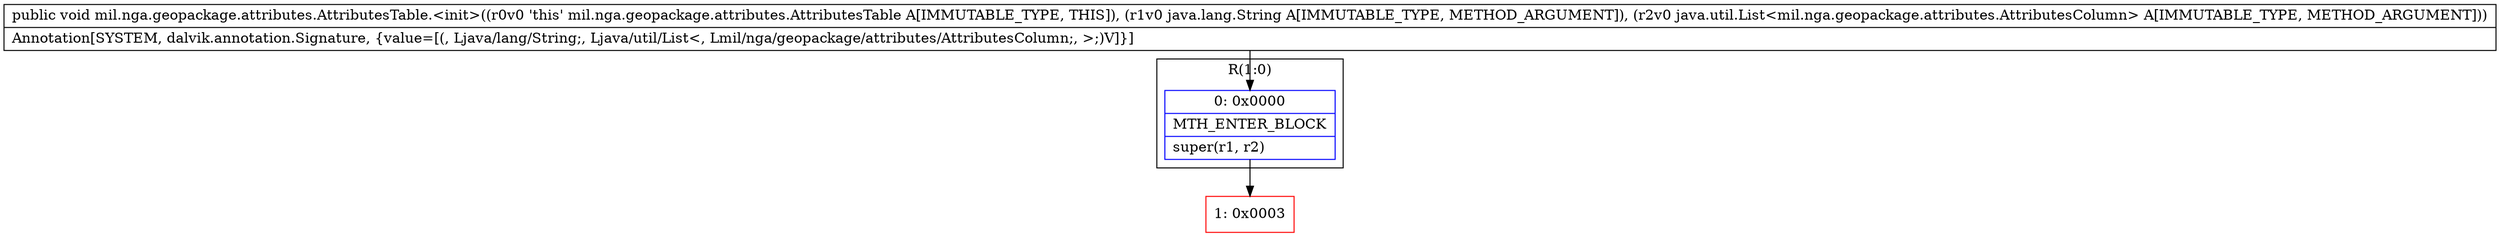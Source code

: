 digraph "CFG formil.nga.geopackage.attributes.AttributesTable.\<init\>(Ljava\/lang\/String;Ljava\/util\/List;)V" {
subgraph cluster_Region_529528904 {
label = "R(1:0)";
node [shape=record,color=blue];
Node_0 [shape=record,label="{0\:\ 0x0000|MTH_ENTER_BLOCK\l|super(r1, r2)\l}"];
}
Node_1 [shape=record,color=red,label="{1\:\ 0x0003}"];
MethodNode[shape=record,label="{public void mil.nga.geopackage.attributes.AttributesTable.\<init\>((r0v0 'this' mil.nga.geopackage.attributes.AttributesTable A[IMMUTABLE_TYPE, THIS]), (r1v0 java.lang.String A[IMMUTABLE_TYPE, METHOD_ARGUMENT]), (r2v0 java.util.List\<mil.nga.geopackage.attributes.AttributesColumn\> A[IMMUTABLE_TYPE, METHOD_ARGUMENT]))  | Annotation[SYSTEM, dalvik.annotation.Signature, \{value=[(, Ljava\/lang\/String;, Ljava\/util\/List\<, Lmil\/nga\/geopackage\/attributes\/AttributesColumn;, \>;)V]\}]\l}"];
MethodNode -> Node_0;
Node_0 -> Node_1;
}

